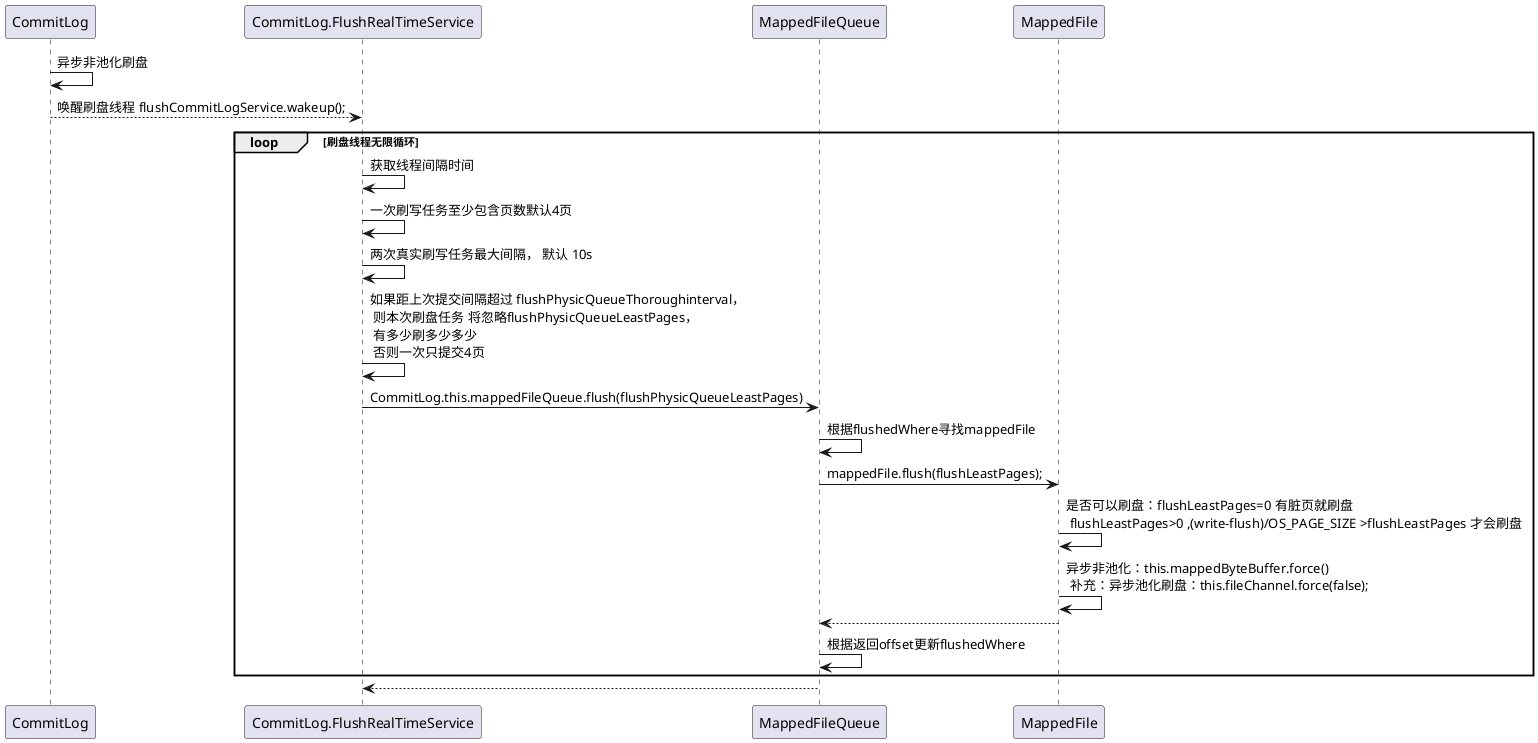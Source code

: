 @startuml
CommitLog -> CommitLog:异步非池化刷盘
CommitLog --> CommitLog.FlushRealTimeService : 唤醒刷盘线程 flushCommitLogService.wakeup();
loop 刷盘线程无限循环
CommitLog.FlushRealTimeService -> CommitLog.FlushRealTimeService:获取线程间隔时间
CommitLog.FlushRealTimeService -> CommitLog.FlushRealTimeService:一次刷写任务至少包含页数默认4页
CommitLog.FlushRealTimeService -> CommitLog.FlushRealTimeService:两次真实刷写任务最大间隔， 默认 10s
CommitLog.FlushRealTimeService -> CommitLog.FlushRealTimeService:如果距上次提交间隔超过 flushPhysicQueueThoroughinterval，\n 则本次刷盘任务 将忽略flushPhysicQueueLeastPages，\n 有多少刷多少多少\n 否则一次只提交4页
CommitLog.FlushRealTimeService -> MappedFileQueue:CommitLog.this.mappedFileQueue.flush(flushPhysicQueueLeastPages)
MappedFileQueue -> MappedFileQueue:根据flushedWhere寻找mappedFile
MappedFileQueue -> MappedFile:mappedFile.flush(flushLeastPages);
MappedFile -> MappedFile:是否可以刷盘：flushLeastPages=0 有脏页就刷盘 \n flushLeastPages>0 ,(write-flush)/OS_PAGE_SIZE >flushLeastPages 才会刷盘
MappedFile -> MappedFile:异步非池化：this.mappedByteBuffer.force() \n 补充：异步池化刷盘：this.fileChannel.force(false);
MappedFile --> MappedFileQueue
MappedFileQueue -> MappedFileQueue:根据返回offset更新flushedWhere
end
MappedFileQueue --> CommitLog.FlushRealTimeService

@enduml